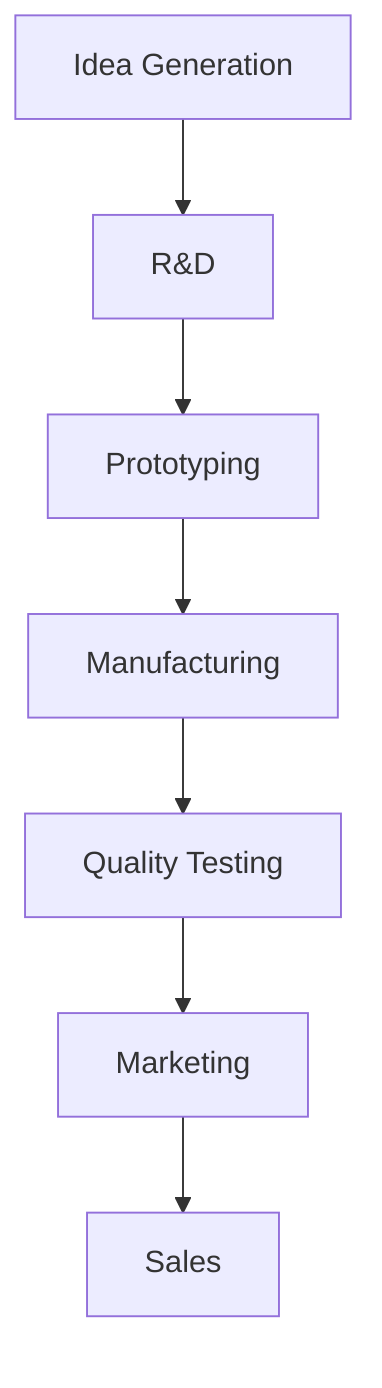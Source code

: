 graph TD
    A[Idea Generation] --> B[R&D]
    B --> C[Prototyping]
    C --> D[Manufacturing]
    D --> E[Quality Testing]
    E --> F[Marketing]
    F --> G[Sales]